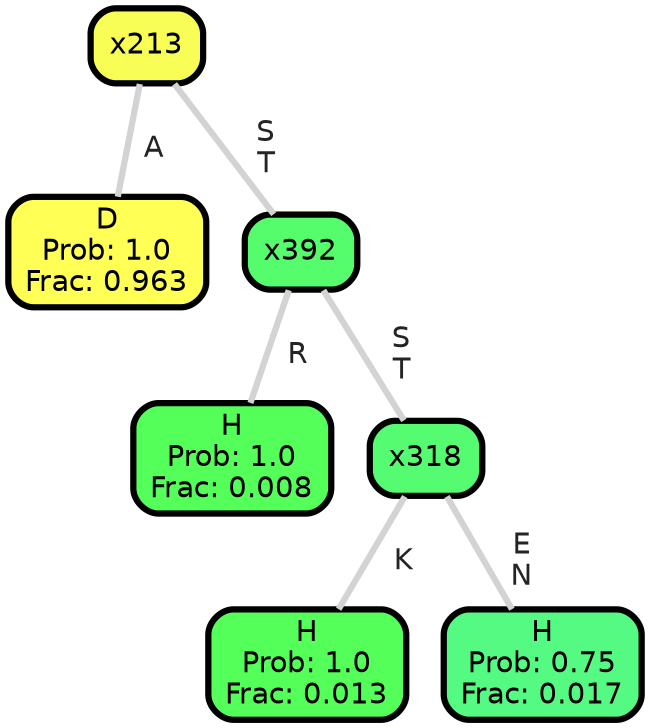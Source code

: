 graph Tree {
node [shape=box, style="filled, rounded",color="black",penwidth="3",fontcolor="black",                 fontname=helvetica] ;
graph [ranksep="0 equally", splines=straight,                 bgcolor=transparent, dpi=200] ;
edge [fontname=helvetica, fontweight=bold,fontcolor=grey14,color=lightgray] ;
0 [label="D
Prob: 1.0
Frac: 0.963", fillcolor="#ffff55"] ;
1 [label="x213", fillcolor="#f8fe55"] ;
2 [label="H
Prob: 1.0
Frac: 0.008", fillcolor="#55ff5a"] ;
3 [label="x392", fillcolor="#55fc6c"] ;
4 [label="H
Prob: 1.0
Frac: 0.013", fillcolor="#55ff5a"] ;
5 [label="x318", fillcolor="#55fc71"] ;
6 [label="H
Prob: 0.75
Frac: 0.017", fillcolor="#55fa83"] ;
1 -- 0 [label=" A",penwidth=3] ;
1 -- 3 [label=" S\n T",penwidth=3] ;
3 -- 2 [label=" R",penwidth=3] ;
3 -- 5 [label=" S\n T",penwidth=3] ;
5 -- 4 [label=" K",penwidth=3] ;
5 -- 6 [label=" E\n N",penwidth=3] ;
{rank = same;}}